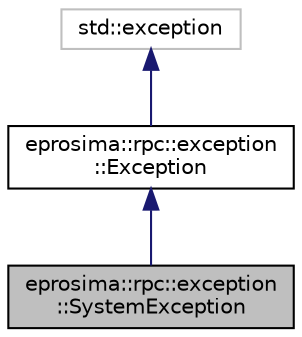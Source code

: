 digraph "eprosima::rpc::exception::SystemException"
{
  edge [fontname="Helvetica",fontsize="10",labelfontname="Helvetica",labelfontsize="10"];
  node [fontname="Helvetica",fontsize="10",shape=record];
  Node1 [label="eprosima::rpc::exception\l::SystemException",height=0.2,width=0.4,color="black", fillcolor="grey75", style="filled" fontcolor="black"];
  Node2 -> Node1 [dir="back",color="midnightblue",fontsize="10",style="solid",fontname="Helvetica"];
  Node2 [label="eprosima::rpc::exception\l::Exception",height=0.2,width=0.4,color="black", fillcolor="white", style="filled",URL="$classeprosima_1_1rpc_1_1exception_1_1_exception.html",tooltip="This abstract class is used to create exceptions. "];
  Node3 -> Node2 [dir="back",color="midnightblue",fontsize="10",style="solid",fontname="Helvetica"];
  Node3 [label="std::exception",height=0.2,width=0.4,color="grey75", fillcolor="white", style="filled"];
}
